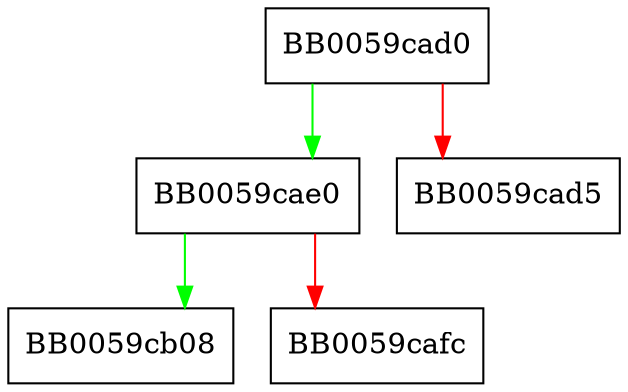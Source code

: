 digraph unreserve_decoder_store {
  node [shape="box"];
  graph [splines=ortho];
  BB0059cad0 -> BB0059cae0 [color="green"];
  BB0059cad0 -> BB0059cad5 [color="red"];
  BB0059cae0 -> BB0059cb08 [color="green"];
  BB0059cae0 -> BB0059cafc [color="red"];
}